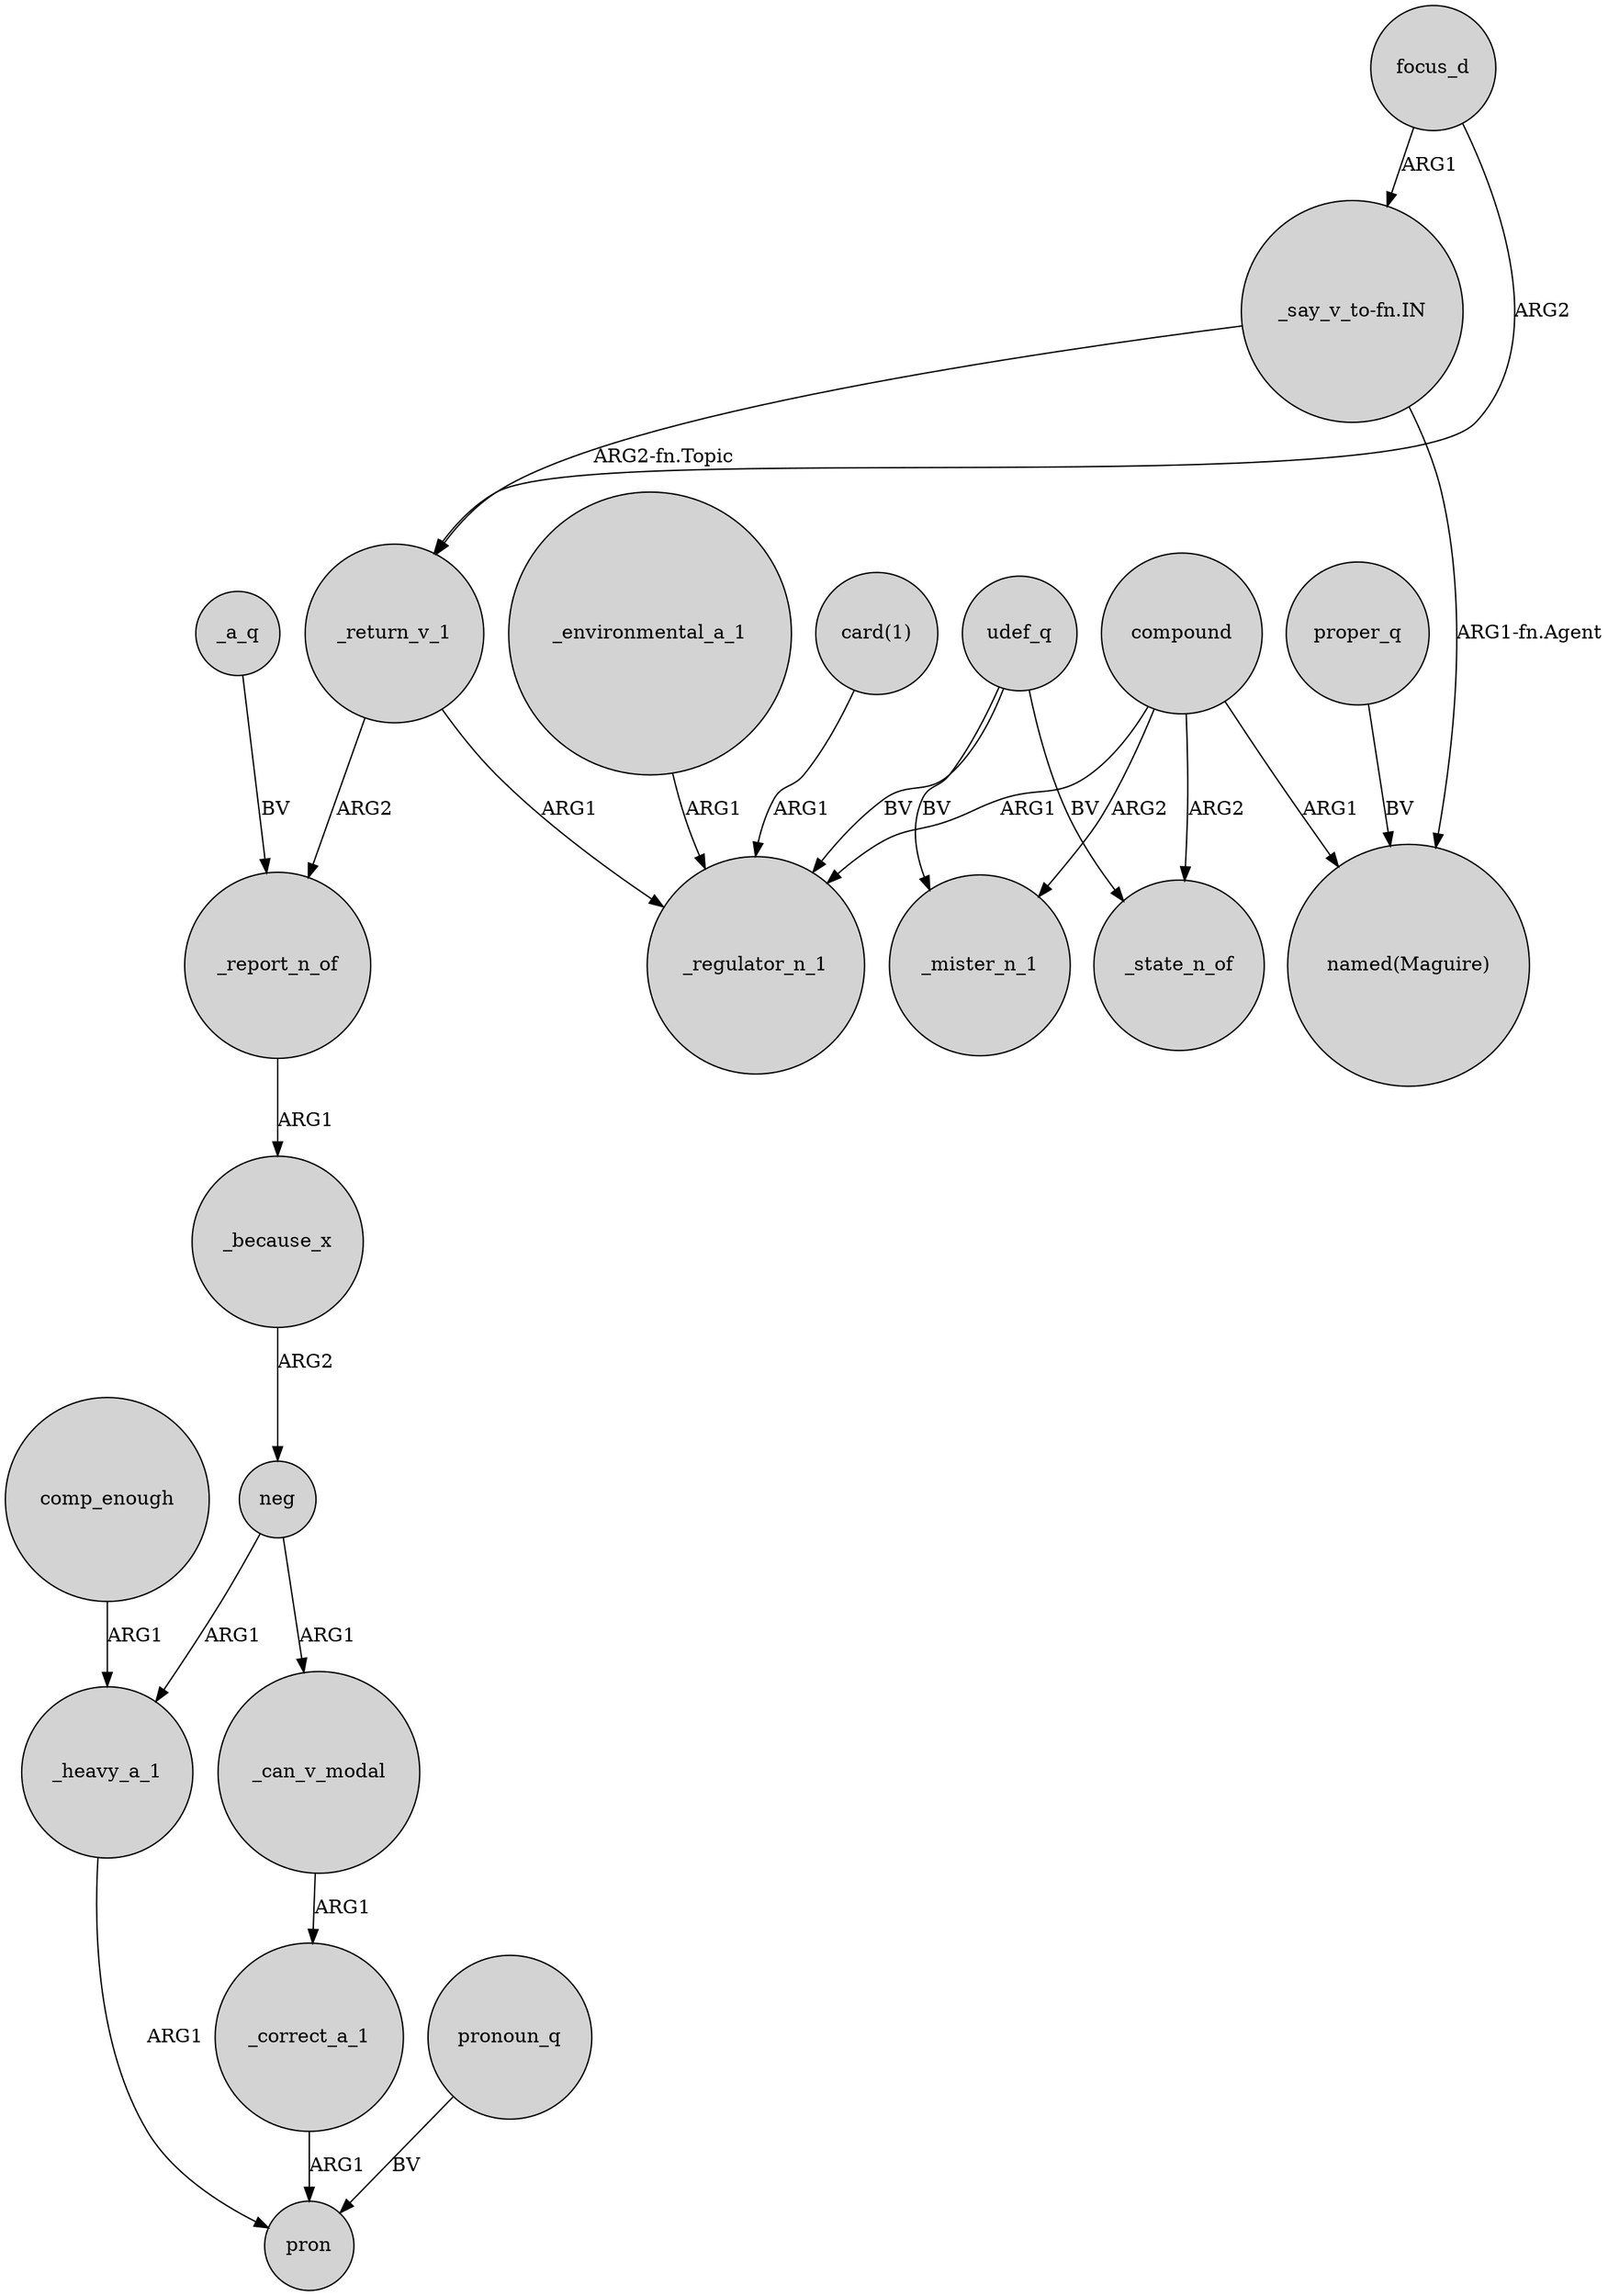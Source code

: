 digraph {
	node [shape=circle style=filled]
	_a_q -> _report_n_of [label=BV]
	_environmental_a_1 -> _regulator_n_1 [label=ARG1]
	comp_enough -> _heavy_a_1 [label=ARG1]
	"card(1)" -> _regulator_n_1 [label=ARG1]
	_can_v_modal -> _correct_a_1 [label=ARG1]
	udef_q -> _state_n_of [label=BV]
	compound -> _mister_n_1 [label=ARG2]
	udef_q -> _mister_n_1 [label=BV]
	compound -> _state_n_of [label=ARG2]
	"_say_v_to-fn.IN" -> _return_v_1 [label="ARG2-fn.Topic"]
	_return_v_1 -> _regulator_n_1 [label=ARG1]
	_return_v_1 -> _report_n_of [label=ARG2]
	_because_x -> neg [label=ARG2]
	_report_n_of -> _because_x [label=ARG1]
	pronoun_q -> pron [label=BV]
	neg -> _heavy_a_1 [label=ARG1]
	_correct_a_1 -> pron [label=ARG1]
	proper_q -> "named(Maguire)" [label=BV]
	"_say_v_to-fn.IN" -> "named(Maguire)" [label="ARG1-fn.Agent"]
	compound -> "named(Maguire)" [label=ARG1]
	_heavy_a_1 -> pron [label=ARG1]
	focus_d -> _return_v_1 [label=ARG2]
	compound -> _regulator_n_1 [label=ARG1]
	udef_q -> _regulator_n_1 [label=BV]
	neg -> _can_v_modal [label=ARG1]
	focus_d -> "_say_v_to-fn.IN" [label=ARG1]
}
